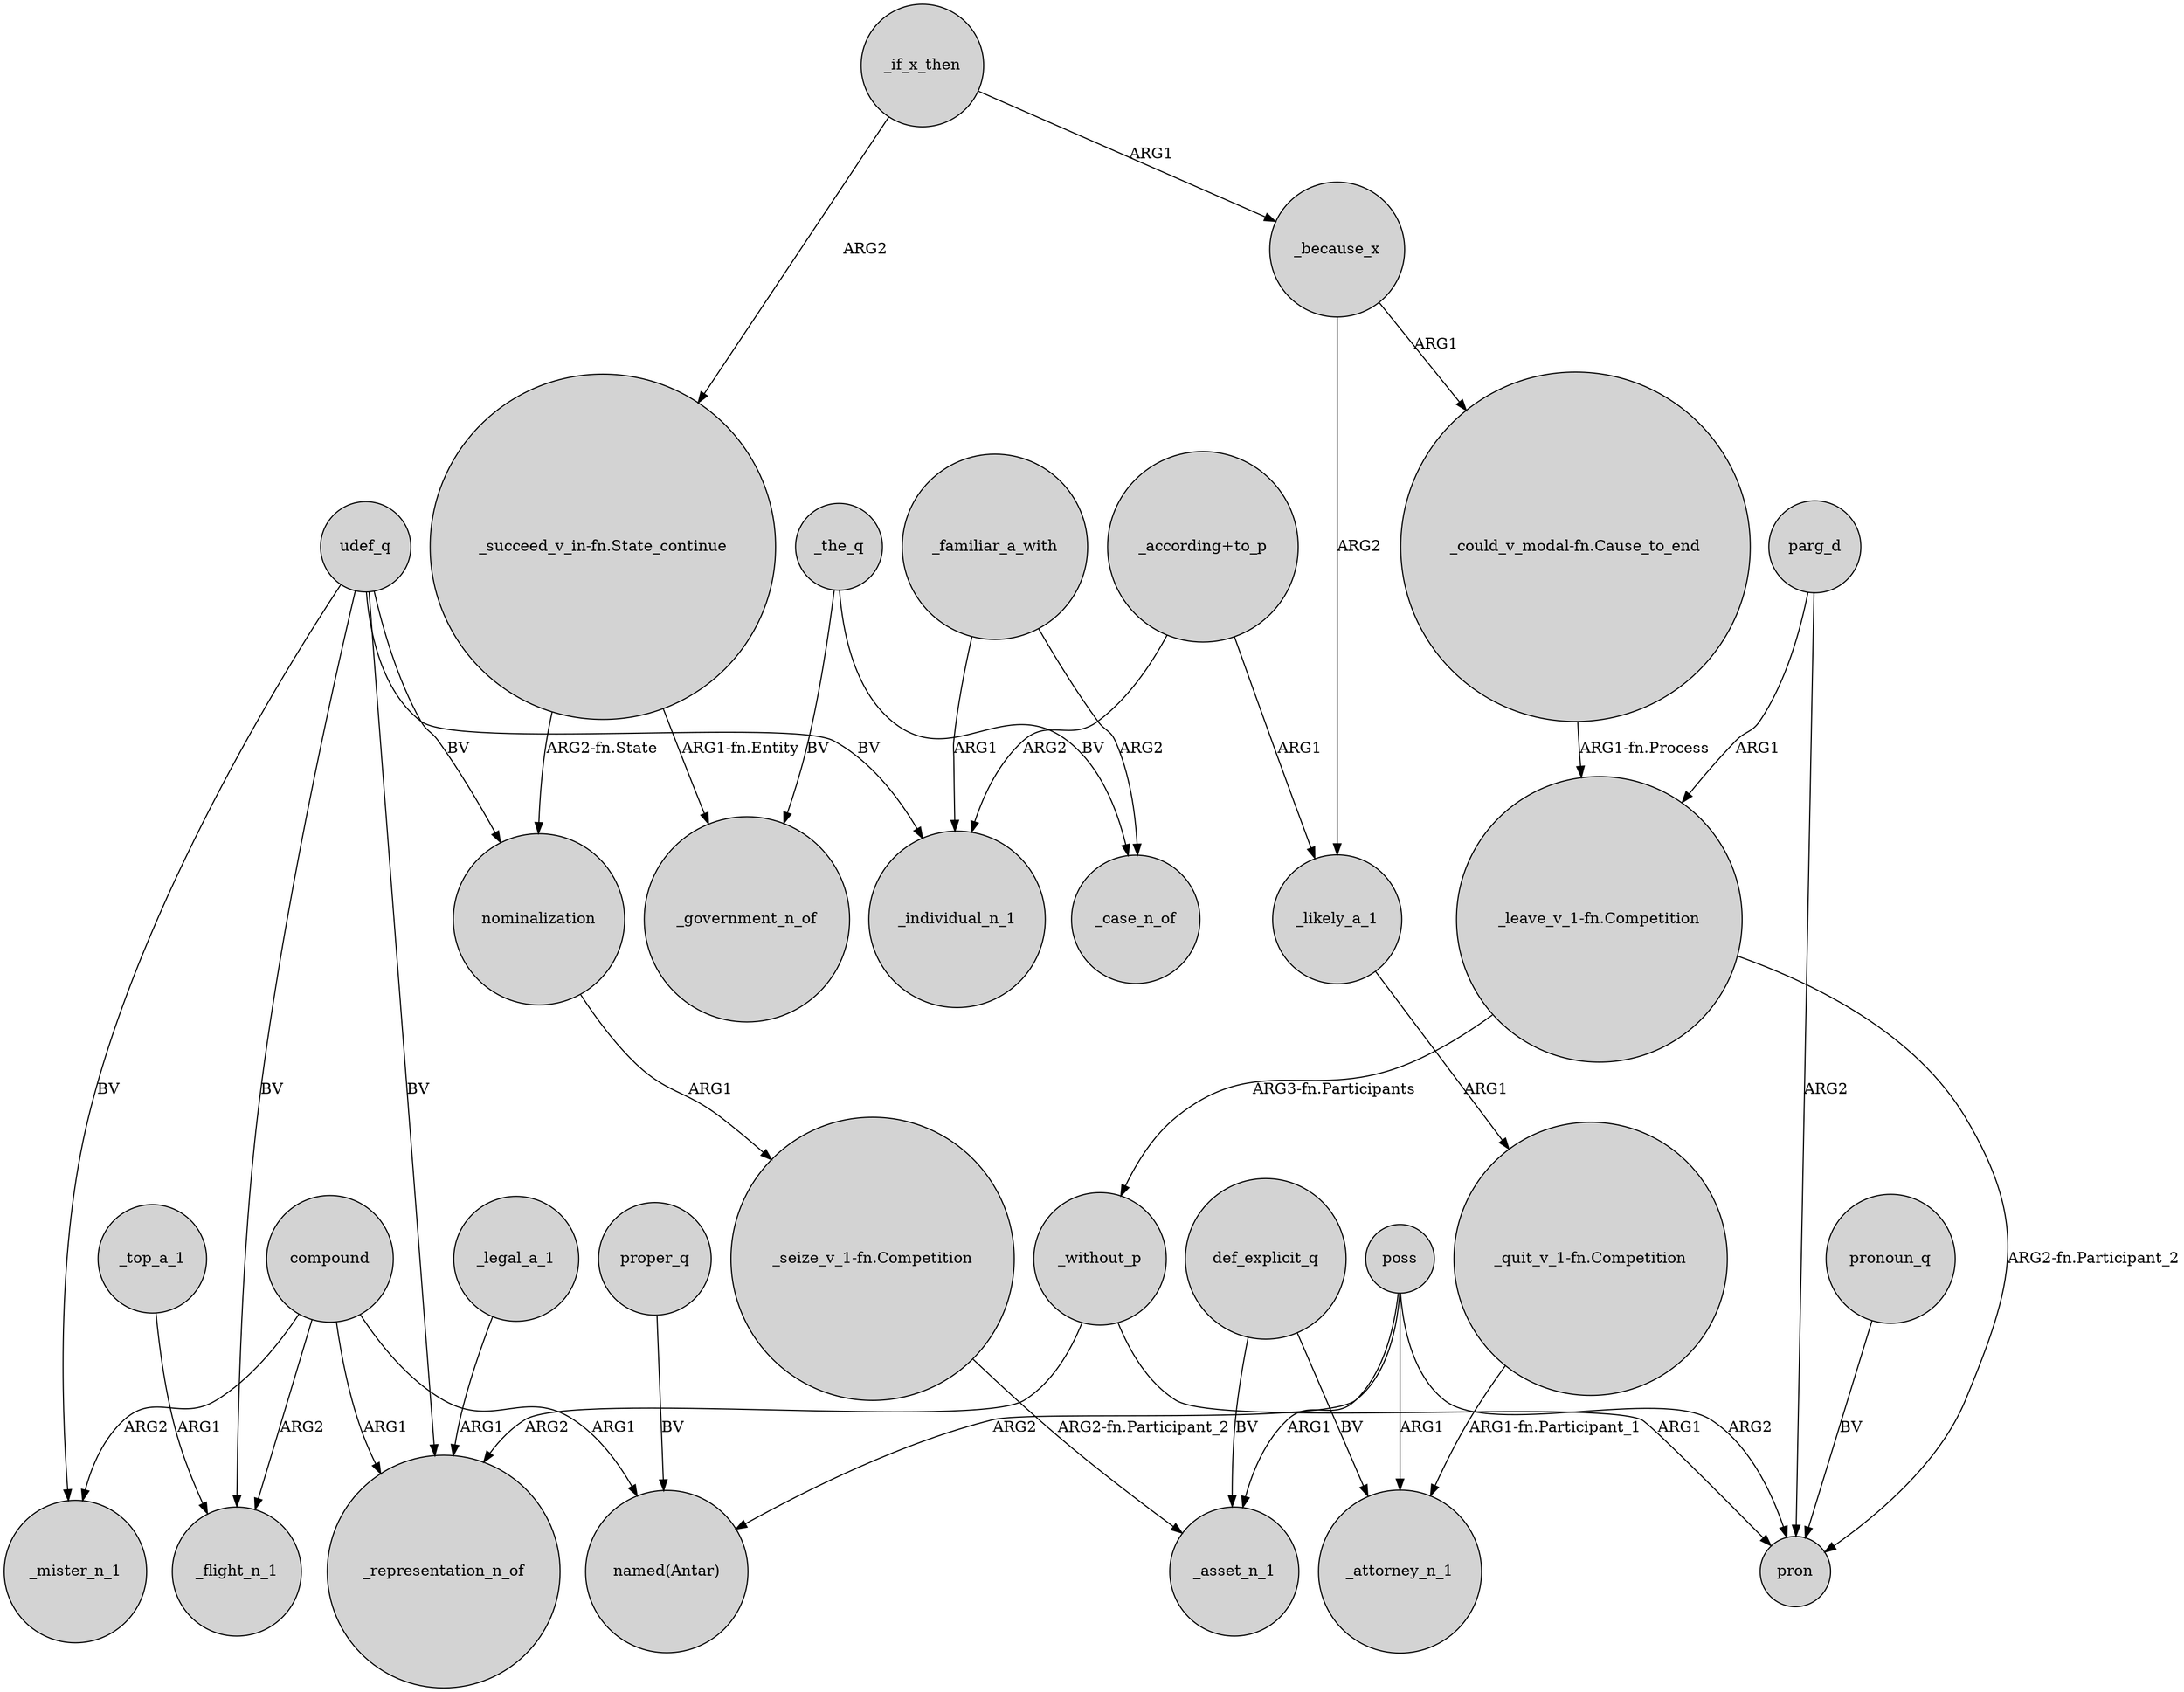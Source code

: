 digraph {
	node [shape=circle style=filled]
	udef_q -> _flight_n_1 [label=BV]
	compound -> _mister_n_1 [label=ARG2]
	_because_x -> "_could_v_modal-fn.Cause_to_end" [label=ARG1]
	def_explicit_q -> _asset_n_1 [label=BV]
	compound -> "named(Antar)" [label=ARG1]
	parg_d -> pron [label=ARG2]
	udef_q -> nominalization [label=BV]
	compound -> _representation_n_of [label=ARG1]
	"_succeed_v_in-fn.State_continue" -> nominalization [label="ARG2-fn.State"]
	udef_q -> _mister_n_1 [label=BV]
	"_quit_v_1-fn.Competition" -> _attorney_n_1 [label="ARG1-fn.Participant_1"]
	"_could_v_modal-fn.Cause_to_end" -> "_leave_v_1-fn.Competition" [label="ARG1-fn.Process"]
	poss -> _asset_n_1 [label=ARG1]
	compound -> _flight_n_1 [label=ARG2]
	pronoun_q -> pron [label=BV]
	_legal_a_1 -> _representation_n_of [label=ARG1]
	"_seize_v_1-fn.Competition" -> _asset_n_1 [label="ARG2-fn.Participant_2"]
	udef_q -> _individual_n_1 [label=BV]
	poss -> pron [label=ARG2]
	_because_x -> _likely_a_1 [label=ARG2]
	_if_x_then -> "_succeed_v_in-fn.State_continue" [label=ARG2]
	def_explicit_q -> _attorney_n_1 [label=BV]
	poss -> _attorney_n_1 [label=ARG1]
	_familiar_a_with -> _case_n_of [label=ARG2]
	_top_a_1 -> _flight_n_1 [label=ARG1]
	_without_p -> _representation_n_of [label=ARG2]
	"_according+to_p" -> _individual_n_1 [label=ARG2]
	_if_x_then -> _because_x [label=ARG1]
	"_according+to_p" -> _likely_a_1 [label=ARG1]
	"_succeed_v_in-fn.State_continue" -> _government_n_of [label="ARG1-fn.Entity"]
	proper_q -> "named(Antar)" [label=BV]
	nominalization -> "_seize_v_1-fn.Competition" [label=ARG1]
	udef_q -> _representation_n_of [label=BV]
	_the_q -> _government_n_of [label=BV]
	_without_p -> pron [label=ARG1]
	_familiar_a_with -> _individual_n_1 [label=ARG1]
	parg_d -> "_leave_v_1-fn.Competition" [label=ARG1]
	poss -> "named(Antar)" [label=ARG2]
	_the_q -> _case_n_of [label=BV]
	"_leave_v_1-fn.Competition" -> _without_p [label="ARG3-fn.Participants"]
	_likely_a_1 -> "_quit_v_1-fn.Competition" [label=ARG1]
	"_leave_v_1-fn.Competition" -> pron [label="ARG2-fn.Participant_2"]
}
